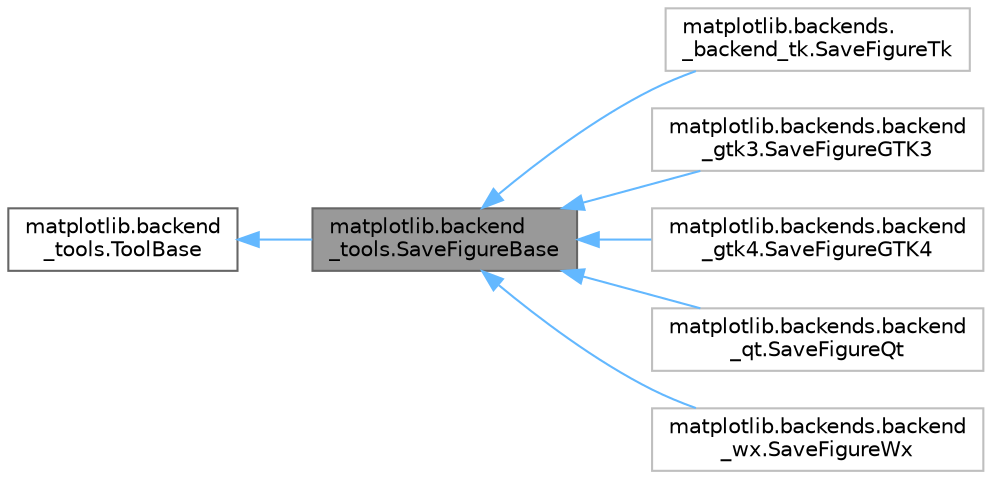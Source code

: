 digraph "matplotlib.backend_tools.SaveFigureBase"
{
 // LATEX_PDF_SIZE
  bgcolor="transparent";
  edge [fontname=Helvetica,fontsize=10,labelfontname=Helvetica,labelfontsize=10];
  node [fontname=Helvetica,fontsize=10,shape=box,height=0.2,width=0.4];
  rankdir="LR";
  Node1 [id="Node000001",label="matplotlib.backend\l_tools.SaveFigureBase",height=0.2,width=0.4,color="gray40", fillcolor="grey60", style="filled", fontcolor="black",tooltip=" "];
  Node2 -> Node1 [id="edge1_Node000001_Node000002",dir="back",color="steelblue1",style="solid",tooltip=" "];
  Node2 [id="Node000002",label="matplotlib.backend\l_tools.ToolBase",height=0.2,width=0.4,color="gray40", fillcolor="white", style="filled",URL="$df/dcc/classmatplotlib_1_1backend__tools_1_1ToolBase.html",tooltip=" "];
  Node1 -> Node3 [id="edge2_Node000001_Node000003",dir="back",color="steelblue1",style="solid",tooltip=" "];
  Node3 [id="Node000003",label="matplotlib.backends.\l_backend_tk.SaveFigureTk",height=0.2,width=0.4,color="grey75", fillcolor="white", style="filled",URL="$d2/d6e/classmatplotlib_1_1backends_1_1__backend__tk_1_1SaveFigureTk.html",tooltip=" "];
  Node1 -> Node4 [id="edge3_Node000001_Node000004",dir="back",color="steelblue1",style="solid",tooltip=" "];
  Node4 [id="Node000004",label="matplotlib.backends.backend\l_gtk3.SaveFigureGTK3",height=0.2,width=0.4,color="grey75", fillcolor="white", style="filled",URL="$d5/ddc/classmatplotlib_1_1backends_1_1backend__gtk3_1_1SaveFigureGTK3.html",tooltip=" "];
  Node1 -> Node5 [id="edge4_Node000001_Node000005",dir="back",color="steelblue1",style="solid",tooltip=" "];
  Node5 [id="Node000005",label="matplotlib.backends.backend\l_gtk4.SaveFigureGTK4",height=0.2,width=0.4,color="grey75", fillcolor="white", style="filled",URL="$d4/da4/classmatplotlib_1_1backends_1_1backend__gtk4_1_1SaveFigureGTK4.html",tooltip=" "];
  Node1 -> Node6 [id="edge5_Node000001_Node000006",dir="back",color="steelblue1",style="solid",tooltip=" "];
  Node6 [id="Node000006",label="matplotlib.backends.backend\l_qt.SaveFigureQt",height=0.2,width=0.4,color="grey75", fillcolor="white", style="filled",URL="$d0/d18/classmatplotlib_1_1backends_1_1backend__qt_1_1SaveFigureQt.html",tooltip=" "];
  Node1 -> Node7 [id="edge6_Node000001_Node000007",dir="back",color="steelblue1",style="solid",tooltip=" "];
  Node7 [id="Node000007",label="matplotlib.backends.backend\l_wx.SaveFigureWx",height=0.2,width=0.4,color="grey75", fillcolor="white", style="filled",URL="$dc/d05/classmatplotlib_1_1backends_1_1backend__wx_1_1SaveFigureWx.html",tooltip=" "];
}

